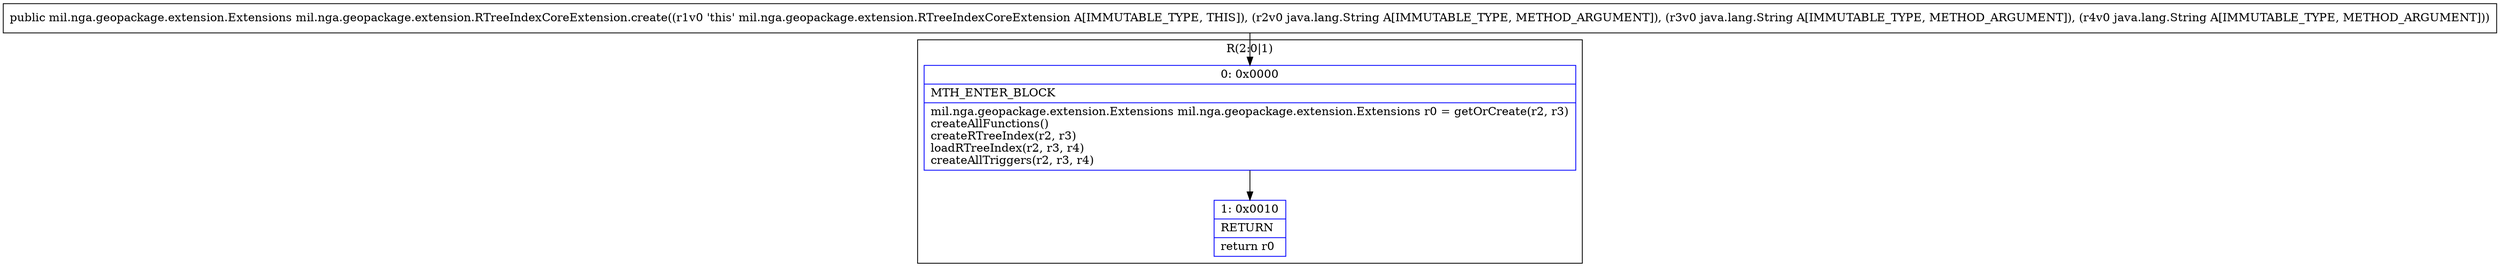 digraph "CFG formil.nga.geopackage.extension.RTreeIndexCoreExtension.create(Ljava\/lang\/String;Ljava\/lang\/String;Ljava\/lang\/String;)Lmil\/nga\/geopackage\/extension\/Extensions;" {
subgraph cluster_Region_457014021 {
label = "R(2:0|1)";
node [shape=record,color=blue];
Node_0 [shape=record,label="{0\:\ 0x0000|MTH_ENTER_BLOCK\l|mil.nga.geopackage.extension.Extensions mil.nga.geopackage.extension.Extensions r0 = getOrCreate(r2, r3)\lcreateAllFunctions()\lcreateRTreeIndex(r2, r3)\lloadRTreeIndex(r2, r3, r4)\lcreateAllTriggers(r2, r3, r4)\l}"];
Node_1 [shape=record,label="{1\:\ 0x0010|RETURN\l|return r0\l}"];
}
MethodNode[shape=record,label="{public mil.nga.geopackage.extension.Extensions mil.nga.geopackage.extension.RTreeIndexCoreExtension.create((r1v0 'this' mil.nga.geopackage.extension.RTreeIndexCoreExtension A[IMMUTABLE_TYPE, THIS]), (r2v0 java.lang.String A[IMMUTABLE_TYPE, METHOD_ARGUMENT]), (r3v0 java.lang.String A[IMMUTABLE_TYPE, METHOD_ARGUMENT]), (r4v0 java.lang.String A[IMMUTABLE_TYPE, METHOD_ARGUMENT])) }"];
MethodNode -> Node_0;
Node_0 -> Node_1;
}

